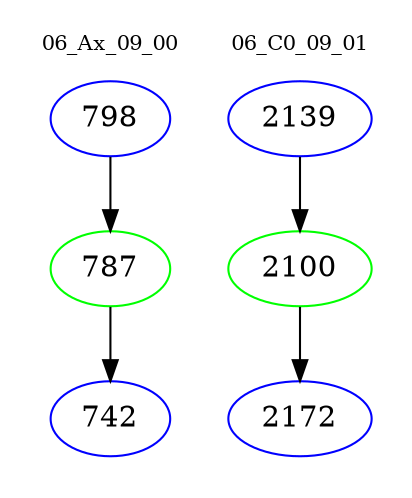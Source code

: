 digraph{
subgraph cluster_0 {
color = white
label = "06_Ax_09_00";
fontsize=10;
T0_798 [label="798", color="blue"]
T0_798 -> T0_787 [color="black"]
T0_787 [label="787", color="green"]
T0_787 -> T0_742 [color="black"]
T0_742 [label="742", color="blue"]
}
subgraph cluster_1 {
color = white
label = "06_C0_09_01";
fontsize=10;
T1_2139 [label="2139", color="blue"]
T1_2139 -> T1_2100 [color="black"]
T1_2100 [label="2100", color="green"]
T1_2100 -> T1_2172 [color="black"]
T1_2172 [label="2172", color="blue"]
}
}

